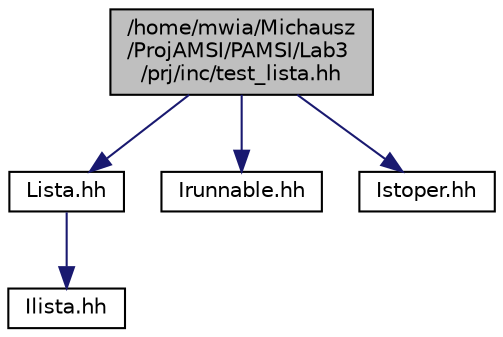 digraph "/home/mwia/Michausz/ProjAMSI/PAMSI/Lab3/prj/inc/test_lista.hh"
{
  edge [fontname="Helvetica",fontsize="10",labelfontname="Helvetica",labelfontsize="10"];
  node [fontname="Helvetica",fontsize="10",shape=record];
  Node1 [label="/home/mwia/Michausz\l/ProjAMSI/PAMSI/Lab3\l/prj/inc/test_lista.hh",height=0.2,width=0.4,color="black", fillcolor="grey75", style="filled" fontcolor="black"];
  Node1 -> Node2 [color="midnightblue",fontsize="10",style="solid",fontname="Helvetica"];
  Node2 [label="Lista.hh",height=0.2,width=0.4,color="black", fillcolor="white", style="filled",URL="$_lista_8hh.html",tooltip="Definicja klasy Lista, ktora implementuje interfejs Ilista. "];
  Node2 -> Node3 [color="midnightblue",fontsize="10",style="solid",fontname="Helvetica"];
  Node3 [label="Ilista.hh",height=0.2,width=0.4,color="black", fillcolor="white", style="filled",URL="$_ilista_8hh.html"];
  Node1 -> Node4 [color="midnightblue",fontsize="10",style="solid",fontname="Helvetica"];
  Node4 [label="Irunnable.hh",height=0.2,width=0.4,color="black", fillcolor="white", style="filled",URL="$_irunnable_8hh.html"];
  Node1 -> Node5 [color="midnightblue",fontsize="10",style="solid",fontname="Helvetica"];
  Node5 [label="Istoper.hh",height=0.2,width=0.4,color="black", fillcolor="white", style="filled",URL="$_istoper_8hh.html"];
}
